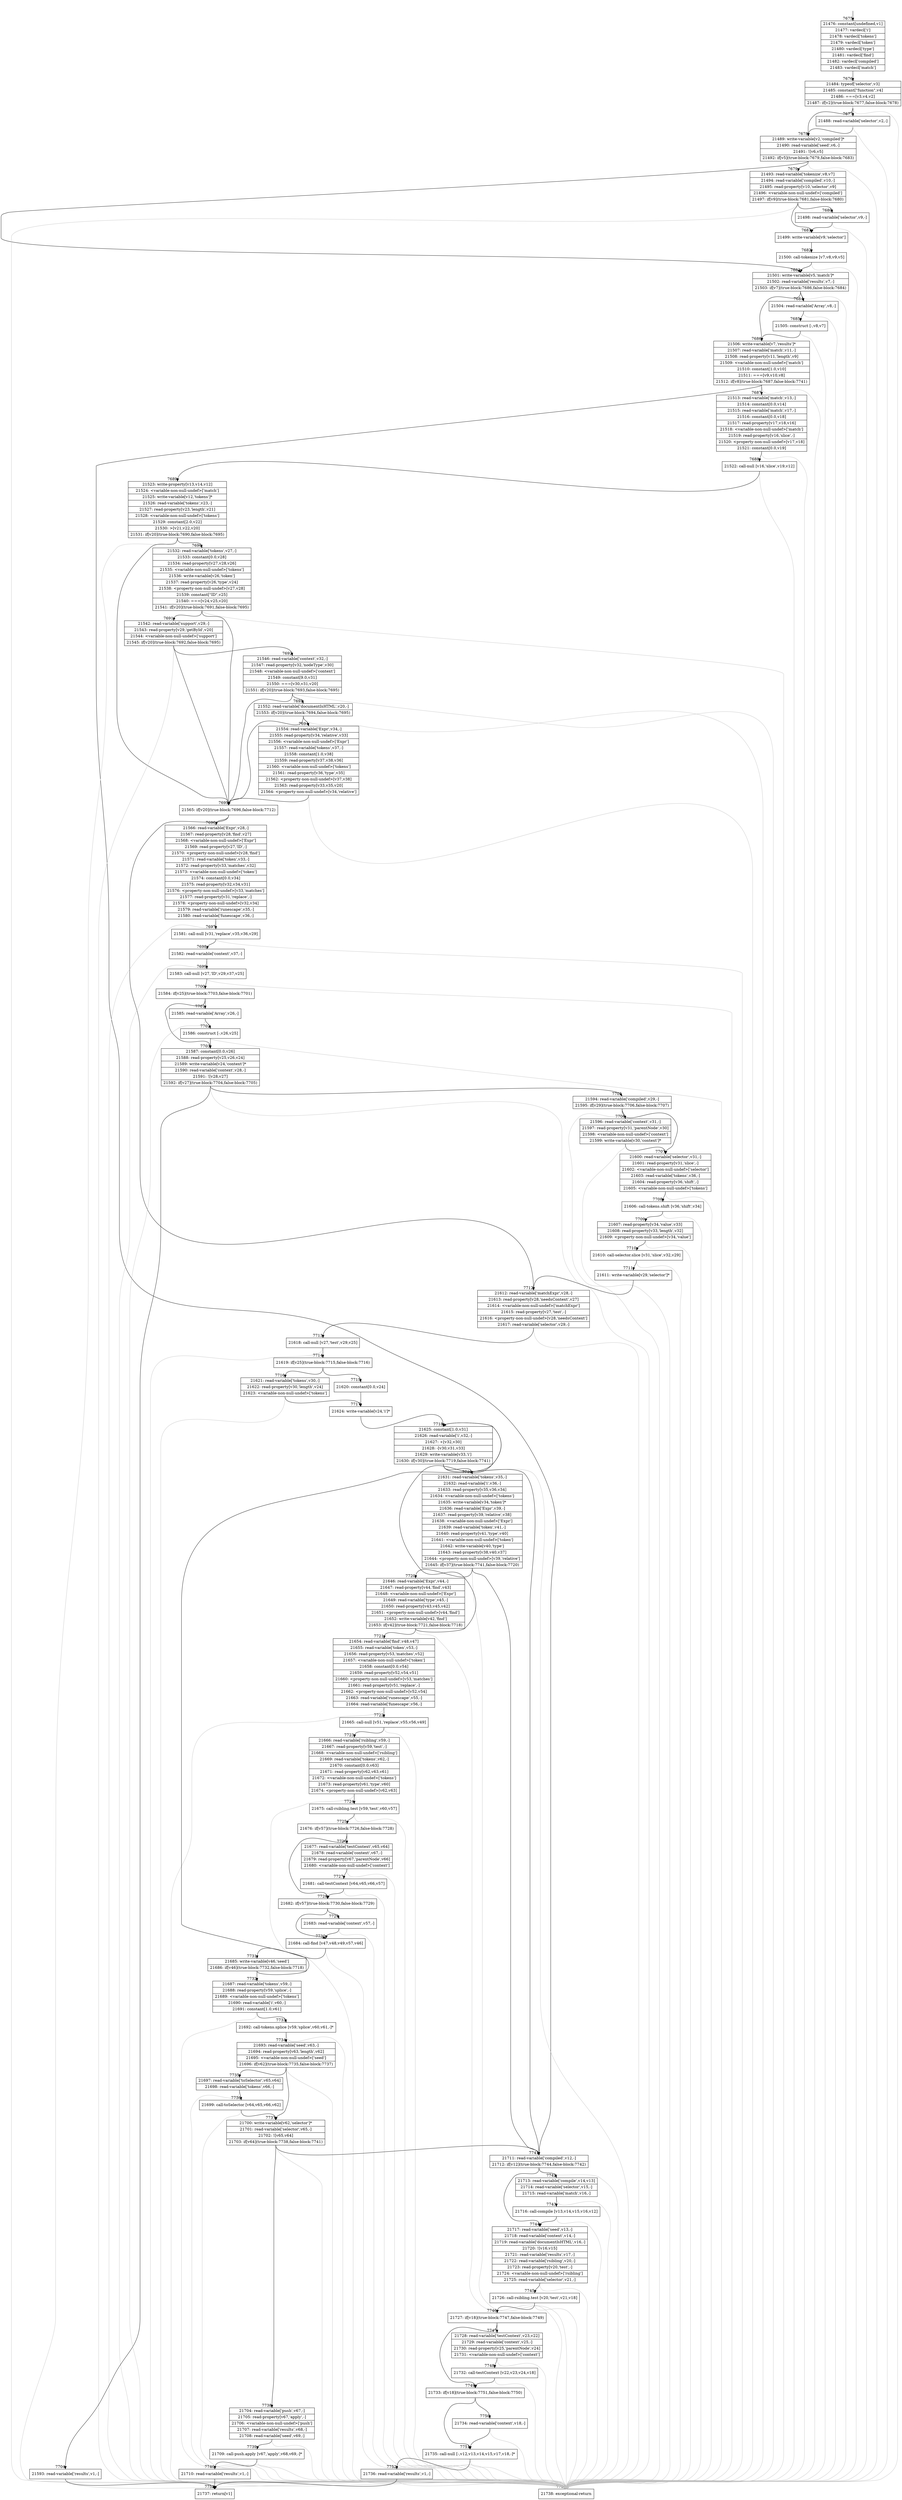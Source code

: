 digraph {
rankdir="TD"
BB_entry579[shape=none,label=""];
BB_entry579 -> BB7675 [tailport=s, headport=n, headlabel="    7675"]
BB7675 [shape=record label="{21476: constant[undefined,v1]|21477: vardecl['i']|21478: vardecl['tokens']|21479: vardecl['token']|21480: vardecl['type']|21481: vardecl['find']|21482: vardecl['compiled']|21483: vardecl['match']}" ] 
BB7675 -> BB7676 [tailport=s, headport=n, headlabel="      7676"]
BB7676 [shape=record label="{21484: typeof['selector',v3]|21485: constant[\"function\",v4]|21486: ===[v3,v4,v2]|21487: if[v2](true-block:7677,false-block:7678)}" ] 
BB7676 -> BB7678 [tailport=s, headport=n, headlabel="      7678"]
BB7676 -> BB7677 [tailport=s, headport=n, headlabel="      7677"]
BB7676 -> BB7754 [tailport=s, headport=n, color=gray, headlabel="      7754"]
BB7677 [shape=record label="{21488: read-variable['selector',v2,-]}" ] 
BB7677 -> BB7678 [tailport=s, headport=n]
BB7677 -> BB7754 [tailport=s, headport=n, color=gray]
BB7678 [shape=record label="{21489: write-variable[v2,'compiled']*|21490: read-variable['seed',v6,-]|21491: ![v6,v5]|21492: if[v5](true-block:7679,false-block:7683)}" ] 
BB7678 -> BB7683 [tailport=s, headport=n, headlabel="      7683"]
BB7678 -> BB7679 [tailport=s, headport=n, headlabel="      7679"]
BB7678 -> BB7754 [tailport=s, headport=n, color=gray]
BB7679 [shape=record label="{21493: read-variable['tokenize',v8,v7]|21494: read-variable['compiled',v10,-]|21495: read-property[v10,'selector',v9]|21496: \<variable-non-null-undef\>['compiled']|21497: if[v9](true-block:7681,false-block:7680)}" ] 
BB7679 -> BB7681 [tailport=s, headport=n, headlabel="      7681"]
BB7679 -> BB7680 [tailport=s, headport=n, headlabel="      7680"]
BB7679 -> BB7754 [tailport=s, headport=n, color=gray]
BB7680 [shape=record label="{21498: read-variable['selector',v9,-]}" ] 
BB7680 -> BB7681 [tailport=s, headport=n]
BB7680 -> BB7754 [tailport=s, headport=n, color=gray]
BB7681 [shape=record label="{21499: write-variable[v9,'selector']}" ] 
BB7681 -> BB7682 [tailport=s, headport=n, headlabel="      7682"]
BB7682 [shape=record label="{21500: call-tokenize [v7,v8,v9,v5]}" ] 
BB7682 -> BB7683 [tailport=s, headport=n]
BB7682 -> BB7754 [tailport=s, headport=n, color=gray]
BB7683 [shape=record label="{21501: write-variable[v5,'match']*|21502: read-variable['results',v7,-]|21503: if[v7](true-block:7686,false-block:7684)}" ] 
BB7683 -> BB7686 [tailport=s, headport=n, headlabel="      7686"]
BB7683 -> BB7684 [tailport=s, headport=n, headlabel="      7684"]
BB7683 -> BB7754 [tailport=s, headport=n, color=gray]
BB7684 [shape=record label="{21504: read-variable['Array',v8,-]}" ] 
BB7684 -> BB7685 [tailport=s, headport=n, headlabel="      7685"]
BB7684 -> BB7754 [tailport=s, headport=n, color=gray]
BB7685 [shape=record label="{21505: construct [-,v8,v7]}" ] 
BB7685 -> BB7686 [tailport=s, headport=n]
BB7685 -> BB7754 [tailport=s, headport=n, color=gray]
BB7686 [shape=record label="{21506: write-variable[v7,'results']*|21507: read-variable['match',v11,-]|21508: read-property[v11,'length',v9]|21509: \<variable-non-null-undef\>['match']|21510: constant[1.0,v10]|21511: ===[v9,v10,v8]|21512: if[v8](true-block:7687,false-block:7741)}" ] 
BB7686 -> BB7687 [tailport=s, headport=n, headlabel="      7687"]
BB7686 -> BB7741 [tailport=s, headport=n, headlabel="      7741"]
BB7686 -> BB7754 [tailport=s, headport=n, color=gray]
BB7687 [shape=record label="{21513: read-variable['match',v13,-]|21514: constant[0.0,v14]|21515: read-variable['match',v17,-]|21516: constant[0.0,v18]|21517: read-property[v17,v18,v16]|21518: \<variable-non-null-undef\>['match']|21519: read-property[v16,'slice',-]|21520: \<property-non-null-undef\>[v17,v18]|21521: constant[0.0,v19]}" ] 
BB7687 -> BB7688 [tailport=s, headport=n, headlabel="      7688"]
BB7687 -> BB7754 [tailport=s, headport=n, color=gray]
BB7688 [shape=record label="{21522: call-null [v16,'slice',v19,v12]}" ] 
BB7688 -> BB7689 [tailport=s, headport=n, headlabel="      7689"]
BB7688 -> BB7754 [tailport=s, headport=n, color=gray]
BB7689 [shape=record label="{21523: write-property[v13,v14,v12]|21524: \<variable-non-null-undef\>['match']|21525: write-variable[v12,'tokens']*|21526: read-variable['tokens',v23,-]|21527: read-property[v23,'length',v21]|21528: \<variable-non-null-undef\>['tokens']|21529: constant[2.0,v22]|21530: \>[v21,v22,v20]|21531: if[v20](true-block:7690,false-block:7695)}" ] 
BB7689 -> BB7695 [tailport=s, headport=n, headlabel="      7695"]
BB7689 -> BB7690 [tailport=s, headport=n, headlabel="      7690"]
BB7689 -> BB7754 [tailport=s, headport=n, color=gray]
BB7690 [shape=record label="{21532: read-variable['tokens',v27,-]|21533: constant[0.0,v28]|21534: read-property[v27,v28,v26]|21535: \<variable-non-null-undef\>['tokens']|21536: write-variable[v26,'token']|21537: read-property[v26,'type',v24]|21538: \<property-non-null-undef\>[v27,v28]|21539: constant[\"ID\",v25]|21540: ===[v24,v25,v20]|21541: if[v20](true-block:7691,false-block:7695)}" ] 
BB7690 -> BB7695 [tailport=s, headport=n]
BB7690 -> BB7691 [tailport=s, headport=n, headlabel="      7691"]
BB7690 -> BB7754 [tailport=s, headport=n, color=gray]
BB7691 [shape=record label="{21542: read-variable['support',v29,-]|21543: read-property[v29,'getById',v20]|21544: \<variable-non-null-undef\>['support']|21545: if[v20](true-block:7692,false-block:7695)}" ] 
BB7691 -> BB7695 [tailport=s, headport=n]
BB7691 -> BB7692 [tailport=s, headport=n, headlabel="      7692"]
BB7691 -> BB7754 [tailport=s, headport=n, color=gray]
BB7692 [shape=record label="{21546: read-variable['context',v32,-]|21547: read-property[v32,'nodeType',v30]|21548: \<variable-non-null-undef\>['context']|21549: constant[9.0,v31]|21550: ===[v30,v31,v20]|21551: if[v20](true-block:7693,false-block:7695)}" ] 
BB7692 -> BB7695 [tailport=s, headport=n]
BB7692 -> BB7693 [tailport=s, headport=n, headlabel="      7693"]
BB7692 -> BB7754 [tailport=s, headport=n, color=gray]
BB7693 [shape=record label="{21552: read-variable['documentIsHTML',v20,-]|21553: if[v20](true-block:7694,false-block:7695)}" ] 
BB7693 -> BB7695 [tailport=s, headport=n]
BB7693 -> BB7694 [tailport=s, headport=n, headlabel="      7694"]
BB7693 -> BB7754 [tailport=s, headport=n, color=gray]
BB7694 [shape=record label="{21554: read-variable['Expr',v34,-]|21555: read-property[v34,'relative',v33]|21556: \<variable-non-null-undef\>['Expr']|21557: read-variable['tokens',v37,-]|21558: constant[1.0,v38]|21559: read-property[v37,v38,v36]|21560: \<variable-non-null-undef\>['tokens']|21561: read-property[v36,'type',v35]|21562: \<property-non-null-undef\>[v37,v38]|21563: read-property[v33,v35,v20]|21564: \<property-non-null-undef\>[v34,'relative']}" ] 
BB7694 -> BB7695 [tailport=s, headport=n]
BB7694 -> BB7754 [tailport=s, headport=n, color=gray]
BB7695 [shape=record label="{21565: if[v20](true-block:7696,false-block:7712)}" ] 
BB7695 -> BB7696 [tailport=s, headport=n, headlabel="      7696"]
BB7695 -> BB7712 [tailport=s, headport=n, headlabel="      7712"]
BB7696 [shape=record label="{21566: read-variable['Expr',v28,-]|21567: read-property[v28,'find',v27]|21568: \<variable-non-null-undef\>['Expr']|21569: read-property[v27,'ID',-]|21570: \<property-non-null-undef\>[v28,'find']|21571: read-variable['token',v33,-]|21572: read-property[v33,'matches',v32]|21573: \<variable-non-null-undef\>['token']|21574: constant[0.0,v34]|21575: read-property[v32,v34,v31]|21576: \<property-non-null-undef\>[v33,'matches']|21577: read-property[v31,'replace',-]|21578: \<property-non-null-undef\>[v32,v34]|21579: read-variable['runescape',v35,-]|21580: read-variable['funescape',v36,-]}" ] 
BB7696 -> BB7697 [tailport=s, headport=n, headlabel="      7697"]
BB7696 -> BB7754 [tailport=s, headport=n, color=gray]
BB7697 [shape=record label="{21581: call-null [v31,'replace',v35,v36,v29]}" ] 
BB7697 -> BB7698 [tailport=s, headport=n, headlabel="      7698"]
BB7697 -> BB7754 [tailport=s, headport=n, color=gray]
BB7698 [shape=record label="{21582: read-variable['context',v37,-]}" ] 
BB7698 -> BB7699 [tailport=s, headport=n, headlabel="      7699"]
BB7698 -> BB7754 [tailport=s, headport=n, color=gray]
BB7699 [shape=record label="{21583: call-null [v27,'ID',v29,v37,v25]}" ] 
BB7699 -> BB7700 [tailport=s, headport=n, headlabel="      7700"]
BB7699 -> BB7754 [tailport=s, headport=n, color=gray]
BB7700 [shape=record label="{21584: if[v25](true-block:7703,false-block:7701)}" ] 
BB7700 -> BB7703 [tailport=s, headport=n, headlabel="      7703"]
BB7700 -> BB7701 [tailport=s, headport=n, headlabel="      7701"]
BB7701 [shape=record label="{21585: read-variable['Array',v26,-]}" ] 
BB7701 -> BB7702 [tailport=s, headport=n, headlabel="      7702"]
BB7701 -> BB7754 [tailport=s, headport=n, color=gray]
BB7702 [shape=record label="{21586: construct [-,v26,v25]}" ] 
BB7702 -> BB7703 [tailport=s, headport=n]
BB7702 -> BB7754 [tailport=s, headport=n, color=gray]
BB7703 [shape=record label="{21587: constant[0.0,v26]|21588: read-property[v25,v26,v24]|21589: write-variable[v24,'context']*|21590: read-variable['context',v28,-]|21591: ![v28,v27]|21592: if[v27](true-block:7704,false-block:7705)}" ] 
BB7703 -> BB7704 [tailport=s, headport=n, headlabel="      7704"]
BB7703 -> BB7705 [tailport=s, headport=n, headlabel="      7705"]
BB7703 -> BB7754 [tailport=s, headport=n, color=gray]
BB7704 [shape=record label="{21593: read-variable['results',v1,-]}" ] 
BB7704 -> BB7753 [tailport=s, headport=n, headlabel="      7753"]
BB7704 -> BB7754 [tailport=s, headport=n, color=gray]
BB7705 [shape=record label="{21594: read-variable['compiled',v29,-]|21595: if[v29](true-block:7706,false-block:7707)}" ] 
BB7705 -> BB7706 [tailport=s, headport=n, headlabel="      7706"]
BB7705 -> BB7707 [tailport=s, headport=n, headlabel="      7707"]
BB7705 -> BB7754 [tailport=s, headport=n, color=gray]
BB7706 [shape=record label="{21596: read-variable['context',v31,-]|21597: read-property[v31,'parentNode',v30]|21598: \<variable-non-null-undef\>['context']|21599: write-variable[v30,'context']*}" ] 
BB7706 -> BB7707 [tailport=s, headport=n]
BB7706 -> BB7754 [tailport=s, headport=n, color=gray]
BB7707 [shape=record label="{21600: read-variable['selector',v31,-]|21601: read-property[v31,'slice',-]|21602: \<variable-non-null-undef\>['selector']|21603: read-variable['tokens',v36,-]|21604: read-property[v36,'shift',-]|21605: \<variable-non-null-undef\>['tokens']}" ] 
BB7707 -> BB7708 [tailport=s, headport=n, headlabel="      7708"]
BB7707 -> BB7754 [tailport=s, headport=n, color=gray]
BB7708 [shape=record label="{21606: call-tokens.shift [v36,'shift',v34]}" ] 
BB7708 -> BB7709 [tailport=s, headport=n, headlabel="      7709"]
BB7708 -> BB7754 [tailport=s, headport=n, color=gray]
BB7709 [shape=record label="{21607: read-property[v34,'value',v33]|21608: read-property[v33,'length',v32]|21609: \<property-non-null-undef\>[v34,'value']}" ] 
BB7709 -> BB7710 [tailport=s, headport=n, headlabel="      7710"]
BB7709 -> BB7754 [tailport=s, headport=n, color=gray]
BB7710 [shape=record label="{21610: call-selector.slice [v31,'slice',v32,v29]}" ] 
BB7710 -> BB7711 [tailport=s, headport=n, headlabel="      7711"]
BB7710 -> BB7754 [tailport=s, headport=n, color=gray]
BB7711 [shape=record label="{21611: write-variable[v29,'selector']*}" ] 
BB7711 -> BB7712 [tailport=s, headport=n]
BB7712 [shape=record label="{21612: read-variable['matchExpr',v28,-]|21613: read-property[v28,'needsContext',v27]|21614: \<variable-non-null-undef\>['matchExpr']|21615: read-property[v27,'test',-]|21616: \<property-non-null-undef\>[v28,'needsContext']|21617: read-variable['selector',v29,-]}" ] 
BB7712 -> BB7713 [tailport=s, headport=n, headlabel="      7713"]
BB7712 -> BB7754 [tailport=s, headport=n, color=gray]
BB7713 [shape=record label="{21618: call-null [v27,'test',v29,v25]}" ] 
BB7713 -> BB7714 [tailport=s, headport=n, headlabel="      7714"]
BB7713 -> BB7754 [tailport=s, headport=n, color=gray]
BB7714 [shape=record label="{21619: if[v25](true-block:7715,false-block:7716)}" ] 
BB7714 -> BB7715 [tailport=s, headport=n, headlabel="      7715"]
BB7714 -> BB7716 [tailport=s, headport=n, headlabel="      7716"]
BB7715 [shape=record label="{21620: constant[0.0,v24]}" ] 
BB7715 -> BB7717 [tailport=s, headport=n, headlabel="      7717"]
BB7716 [shape=record label="{21621: read-variable['tokens',v30,-]|21622: read-property[v30,'length',v24]|21623: \<variable-non-null-undef\>['tokens']}" ] 
BB7716 -> BB7717 [tailport=s, headport=n]
BB7716 -> BB7754 [tailport=s, headport=n, color=gray]
BB7717 [shape=record label="{21624: write-variable[v24,'i']*}" ] 
BB7717 -> BB7718 [tailport=s, headport=n, headlabel="      7718"]
BB7718 [shape=record label="{21625: constant[1.0,v31]|21626: read-variable['i',v32,-]|21627: +[v32,v30]|21628: -[v30,v31,v33]|21629: write-variable[v33,'i']|21630: if[v30](true-block:7719,false-block:7741)}" ] 
BB7718 -> BB7719 [tailport=s, headport=n, headlabel="      7719"]
BB7718 -> BB7741 [tailport=s, headport=n]
BB7718 -> BB7754 [tailport=s, headport=n, color=gray]
BB7719 [shape=record label="{21631: read-variable['tokens',v35,-]|21632: read-variable['i',v36,-]|21633: read-property[v35,v36,v34]|21634: \<variable-non-null-undef\>['tokens']|21635: write-variable[v34,'token']*|21636: read-variable['Expr',v39,-]|21637: read-property[v39,'relative',v38]|21638: \<variable-non-null-undef\>['Expr']|21639: read-variable['token',v41,-]|21640: read-property[v41,'type',v40]|21641: \<variable-non-null-undef\>['token']|21642: write-variable[v40,'type']|21643: read-property[v38,v40,v37]|21644: \<property-non-null-undef\>[v39,'relative']|21645: if[v37](true-block:7741,false-block:7720)}" ] 
BB7719 -> BB7741 [tailport=s, headport=n]
BB7719 -> BB7720 [tailport=s, headport=n, headlabel="      7720"]
BB7719 -> BB7754 [tailport=s, headport=n, color=gray]
BB7720 [shape=record label="{21646: read-variable['Expr',v44,-]|21647: read-property[v44,'find',v43]|21648: \<variable-non-null-undef\>['Expr']|21649: read-variable['type',v45,-]|21650: read-property[v43,v45,v42]|21651: \<property-non-null-undef\>[v44,'find']|21652: write-variable[v42,'find']|21653: if[v42](true-block:7721,false-block:7718)}" ] 
BB7720 -> BB7721 [tailport=s, headport=n, headlabel="      7721"]
BB7720 -> BB7718 [tailport=s, headport=n]
BB7720 -> BB7754 [tailport=s, headport=n, color=gray]
BB7721 [shape=record label="{21654: read-variable['find',v48,v47]|21655: read-variable['token',v53,-]|21656: read-property[v53,'matches',v52]|21657: \<variable-non-null-undef\>['token']|21658: constant[0.0,v54]|21659: read-property[v52,v54,v51]|21660: \<property-non-null-undef\>[v53,'matches']|21661: read-property[v51,'replace',-]|21662: \<property-non-null-undef\>[v52,v54]|21663: read-variable['runescape',v55,-]|21664: read-variable['funescape',v56,-]}" ] 
BB7721 -> BB7722 [tailport=s, headport=n, headlabel="      7722"]
BB7721 -> BB7754 [tailport=s, headport=n, color=gray]
BB7722 [shape=record label="{21665: call-null [v51,'replace',v55,v56,v49]}" ] 
BB7722 -> BB7723 [tailport=s, headport=n, headlabel="      7723"]
BB7722 -> BB7754 [tailport=s, headport=n, color=gray]
BB7723 [shape=record label="{21666: read-variable['rsibling',v59,-]|21667: read-property[v59,'test',-]|21668: \<variable-non-null-undef\>['rsibling']|21669: read-variable['tokens',v62,-]|21670: constant[0.0,v63]|21671: read-property[v62,v63,v61]|21672: \<variable-non-null-undef\>['tokens']|21673: read-property[v61,'type',v60]|21674: \<property-non-null-undef\>[v62,v63]}" ] 
BB7723 -> BB7724 [tailport=s, headport=n, headlabel="      7724"]
BB7723 -> BB7754 [tailport=s, headport=n, color=gray]
BB7724 [shape=record label="{21675: call-rsibling.test [v59,'test',v60,v57]}" ] 
BB7724 -> BB7725 [tailport=s, headport=n, headlabel="      7725"]
BB7724 -> BB7754 [tailport=s, headport=n, color=gray]
BB7725 [shape=record label="{21676: if[v57](true-block:7726,false-block:7728)}" ] 
BB7725 -> BB7728 [tailport=s, headport=n, headlabel="      7728"]
BB7725 -> BB7726 [tailport=s, headport=n, headlabel="      7726"]
BB7726 [shape=record label="{21677: read-variable['testContext',v65,v64]|21678: read-variable['context',v67,-]|21679: read-property[v67,'parentNode',v66]|21680: \<variable-non-null-undef\>['context']}" ] 
BB7726 -> BB7727 [tailport=s, headport=n, headlabel="      7727"]
BB7726 -> BB7754 [tailport=s, headport=n, color=gray]
BB7727 [shape=record label="{21681: call-testContext [v64,v65,v66,v57]}" ] 
BB7727 -> BB7728 [tailport=s, headport=n]
BB7727 -> BB7754 [tailport=s, headport=n, color=gray]
BB7728 [shape=record label="{21682: if[v57](true-block:7730,false-block:7729)}" ] 
BB7728 -> BB7730 [tailport=s, headport=n, headlabel="      7730"]
BB7728 -> BB7729 [tailport=s, headport=n, headlabel="      7729"]
BB7729 [shape=record label="{21683: read-variable['context',v57,-]}" ] 
BB7729 -> BB7730 [tailport=s, headport=n]
BB7729 -> BB7754 [tailport=s, headport=n, color=gray]
BB7730 [shape=record label="{21684: call-find [v47,v48,v49,v57,v46]}" ] 
BB7730 -> BB7731 [tailport=s, headport=n, headlabel="      7731"]
BB7730 -> BB7754 [tailport=s, headport=n, color=gray]
BB7731 [shape=record label="{21685: write-variable[v46,'seed']|21686: if[v46](true-block:7732,false-block:7718)}" ] 
BB7731 -> BB7732 [tailport=s, headport=n, headlabel="      7732"]
BB7731 -> BB7718 [tailport=s, headport=n]
BB7732 [shape=record label="{21687: read-variable['tokens',v59,-]|21688: read-property[v59,'splice',-]|21689: \<variable-non-null-undef\>['tokens']|21690: read-variable['i',v60,-]|21691: constant[1.0,v61]}" ] 
BB7732 -> BB7733 [tailport=s, headport=n, headlabel="      7733"]
BB7732 -> BB7754 [tailport=s, headport=n, color=gray]
BB7733 [shape=record label="{21692: call-tokens.splice [v59,'splice',v60,v61,-]*}" ] 
BB7733 -> BB7734 [tailport=s, headport=n, headlabel="      7734"]
BB7733 -> BB7754 [tailport=s, headport=n, color=gray]
BB7734 [shape=record label="{21693: read-variable['seed',v63,-]|21694: read-property[v63,'length',v62]|21695: \<variable-non-null-undef\>['seed']|21696: if[v62](true-block:7735,false-block:7737)}" ] 
BB7734 -> BB7737 [tailport=s, headport=n, headlabel="      7737"]
BB7734 -> BB7735 [tailport=s, headport=n, headlabel="      7735"]
BB7734 -> BB7754 [tailport=s, headport=n, color=gray]
BB7735 [shape=record label="{21697: read-variable['toSelector',v65,v64]|21698: read-variable['tokens',v66,-]}" ] 
BB7735 -> BB7736 [tailport=s, headport=n, headlabel="      7736"]
BB7735 -> BB7754 [tailport=s, headport=n, color=gray]
BB7736 [shape=record label="{21699: call-toSelector [v64,v65,v66,v62]}" ] 
BB7736 -> BB7737 [tailport=s, headport=n]
BB7736 -> BB7754 [tailport=s, headport=n, color=gray]
BB7737 [shape=record label="{21700: write-variable[v62,'selector']*|21701: read-variable['selector',v65,-]|21702: ![v65,v64]|21703: if[v64](true-block:7738,false-block:7741)}" ] 
BB7737 -> BB7738 [tailport=s, headport=n, headlabel="      7738"]
BB7737 -> BB7741 [tailport=s, headport=n]
BB7737 -> BB7754 [tailport=s, headport=n, color=gray]
BB7738 [shape=record label="{21704: read-variable['push',v67,-]|21705: read-property[v67,'apply',-]|21706: \<variable-non-null-undef\>['push']|21707: read-variable['results',v68,-]|21708: read-variable['seed',v69,-]}" ] 
BB7738 -> BB7739 [tailport=s, headport=n, headlabel="      7739"]
BB7738 -> BB7754 [tailport=s, headport=n, color=gray]
BB7739 [shape=record label="{21709: call-push.apply [v67,'apply',v68,v69,-]*}" ] 
BB7739 -> BB7740 [tailport=s, headport=n, headlabel="      7740"]
BB7739 -> BB7754 [tailport=s, headport=n, color=gray]
BB7740 [shape=record label="{21710: read-variable['results',v1,-]}" ] 
BB7740 -> BB7753 [tailport=s, headport=n]
BB7740 -> BB7754 [tailport=s, headport=n, color=gray]
BB7741 [shape=record label="{21711: read-variable['compiled',v12,-]|21712: if[v12](true-block:7744,false-block:7742)}" ] 
BB7741 -> BB7744 [tailport=s, headport=n, headlabel="      7744"]
BB7741 -> BB7742 [tailport=s, headport=n, headlabel="      7742"]
BB7741 -> BB7754 [tailport=s, headport=n, color=gray]
BB7742 [shape=record label="{21713: read-variable['compile',v14,v13]|21714: read-variable['selector',v15,-]|21715: read-variable['match',v16,-]}" ] 
BB7742 -> BB7743 [tailport=s, headport=n, headlabel="      7743"]
BB7742 -> BB7754 [tailport=s, headport=n, color=gray]
BB7743 [shape=record label="{21716: call-compile [v13,v14,v15,v16,v12]}" ] 
BB7743 -> BB7744 [tailport=s, headport=n]
BB7743 -> BB7754 [tailport=s, headport=n, color=gray]
BB7744 [shape=record label="{21717: read-variable['seed',v13,-]|21718: read-variable['context',v14,-]|21719: read-variable['documentIsHTML',v16,-]|21720: ![v16,v15]|21721: read-variable['results',v17,-]|21722: read-variable['rsibling',v20,-]|21723: read-property[v20,'test',-]|21724: \<variable-non-null-undef\>['rsibling']|21725: read-variable['selector',v21,-]}" ] 
BB7744 -> BB7745 [tailport=s, headport=n, headlabel="      7745"]
BB7744 -> BB7754 [tailport=s, headport=n, color=gray]
BB7745 [shape=record label="{21726: call-rsibling.test [v20,'test',v21,v18]}" ] 
BB7745 -> BB7746 [tailport=s, headport=n, headlabel="      7746"]
BB7745 -> BB7754 [tailport=s, headport=n, color=gray]
BB7746 [shape=record label="{21727: if[v18](true-block:7747,false-block:7749)}" ] 
BB7746 -> BB7749 [tailport=s, headport=n, headlabel="      7749"]
BB7746 -> BB7747 [tailport=s, headport=n, headlabel="      7747"]
BB7747 [shape=record label="{21728: read-variable['testContext',v23,v22]|21729: read-variable['context',v25,-]|21730: read-property[v25,'parentNode',v24]|21731: \<variable-non-null-undef\>['context']}" ] 
BB7747 -> BB7748 [tailport=s, headport=n, headlabel="      7748"]
BB7747 -> BB7754 [tailport=s, headport=n, color=gray]
BB7748 [shape=record label="{21732: call-testContext [v22,v23,v24,v18]}" ] 
BB7748 -> BB7749 [tailport=s, headport=n]
BB7748 -> BB7754 [tailport=s, headport=n, color=gray]
BB7749 [shape=record label="{21733: if[v18](true-block:7751,false-block:7750)}" ] 
BB7749 -> BB7751 [tailport=s, headport=n, headlabel="      7751"]
BB7749 -> BB7750 [tailport=s, headport=n, headlabel="      7750"]
BB7750 [shape=record label="{21734: read-variable['context',v18,-]}" ] 
BB7750 -> BB7751 [tailport=s, headport=n]
BB7750 -> BB7754 [tailport=s, headport=n, color=gray]
BB7751 [shape=record label="{21735: call-null [-,v12,v13,v14,v15,v17,v18,-]*}" ] 
BB7751 -> BB7752 [tailport=s, headport=n, headlabel="      7752"]
BB7751 -> BB7754 [tailport=s, headport=n, color=gray]
BB7752 [shape=record label="{21736: read-variable['results',v1,-]}" ] 
BB7752 -> BB7753 [tailport=s, headport=n]
BB7752 -> BB7754 [tailport=s, headport=n, color=gray]
BB7753 [shape=record label="{21737: return[v1]}" ] 
BB7754 [shape=record label="{21738: exceptional-return}" ] 
//#$~ 6171
}
